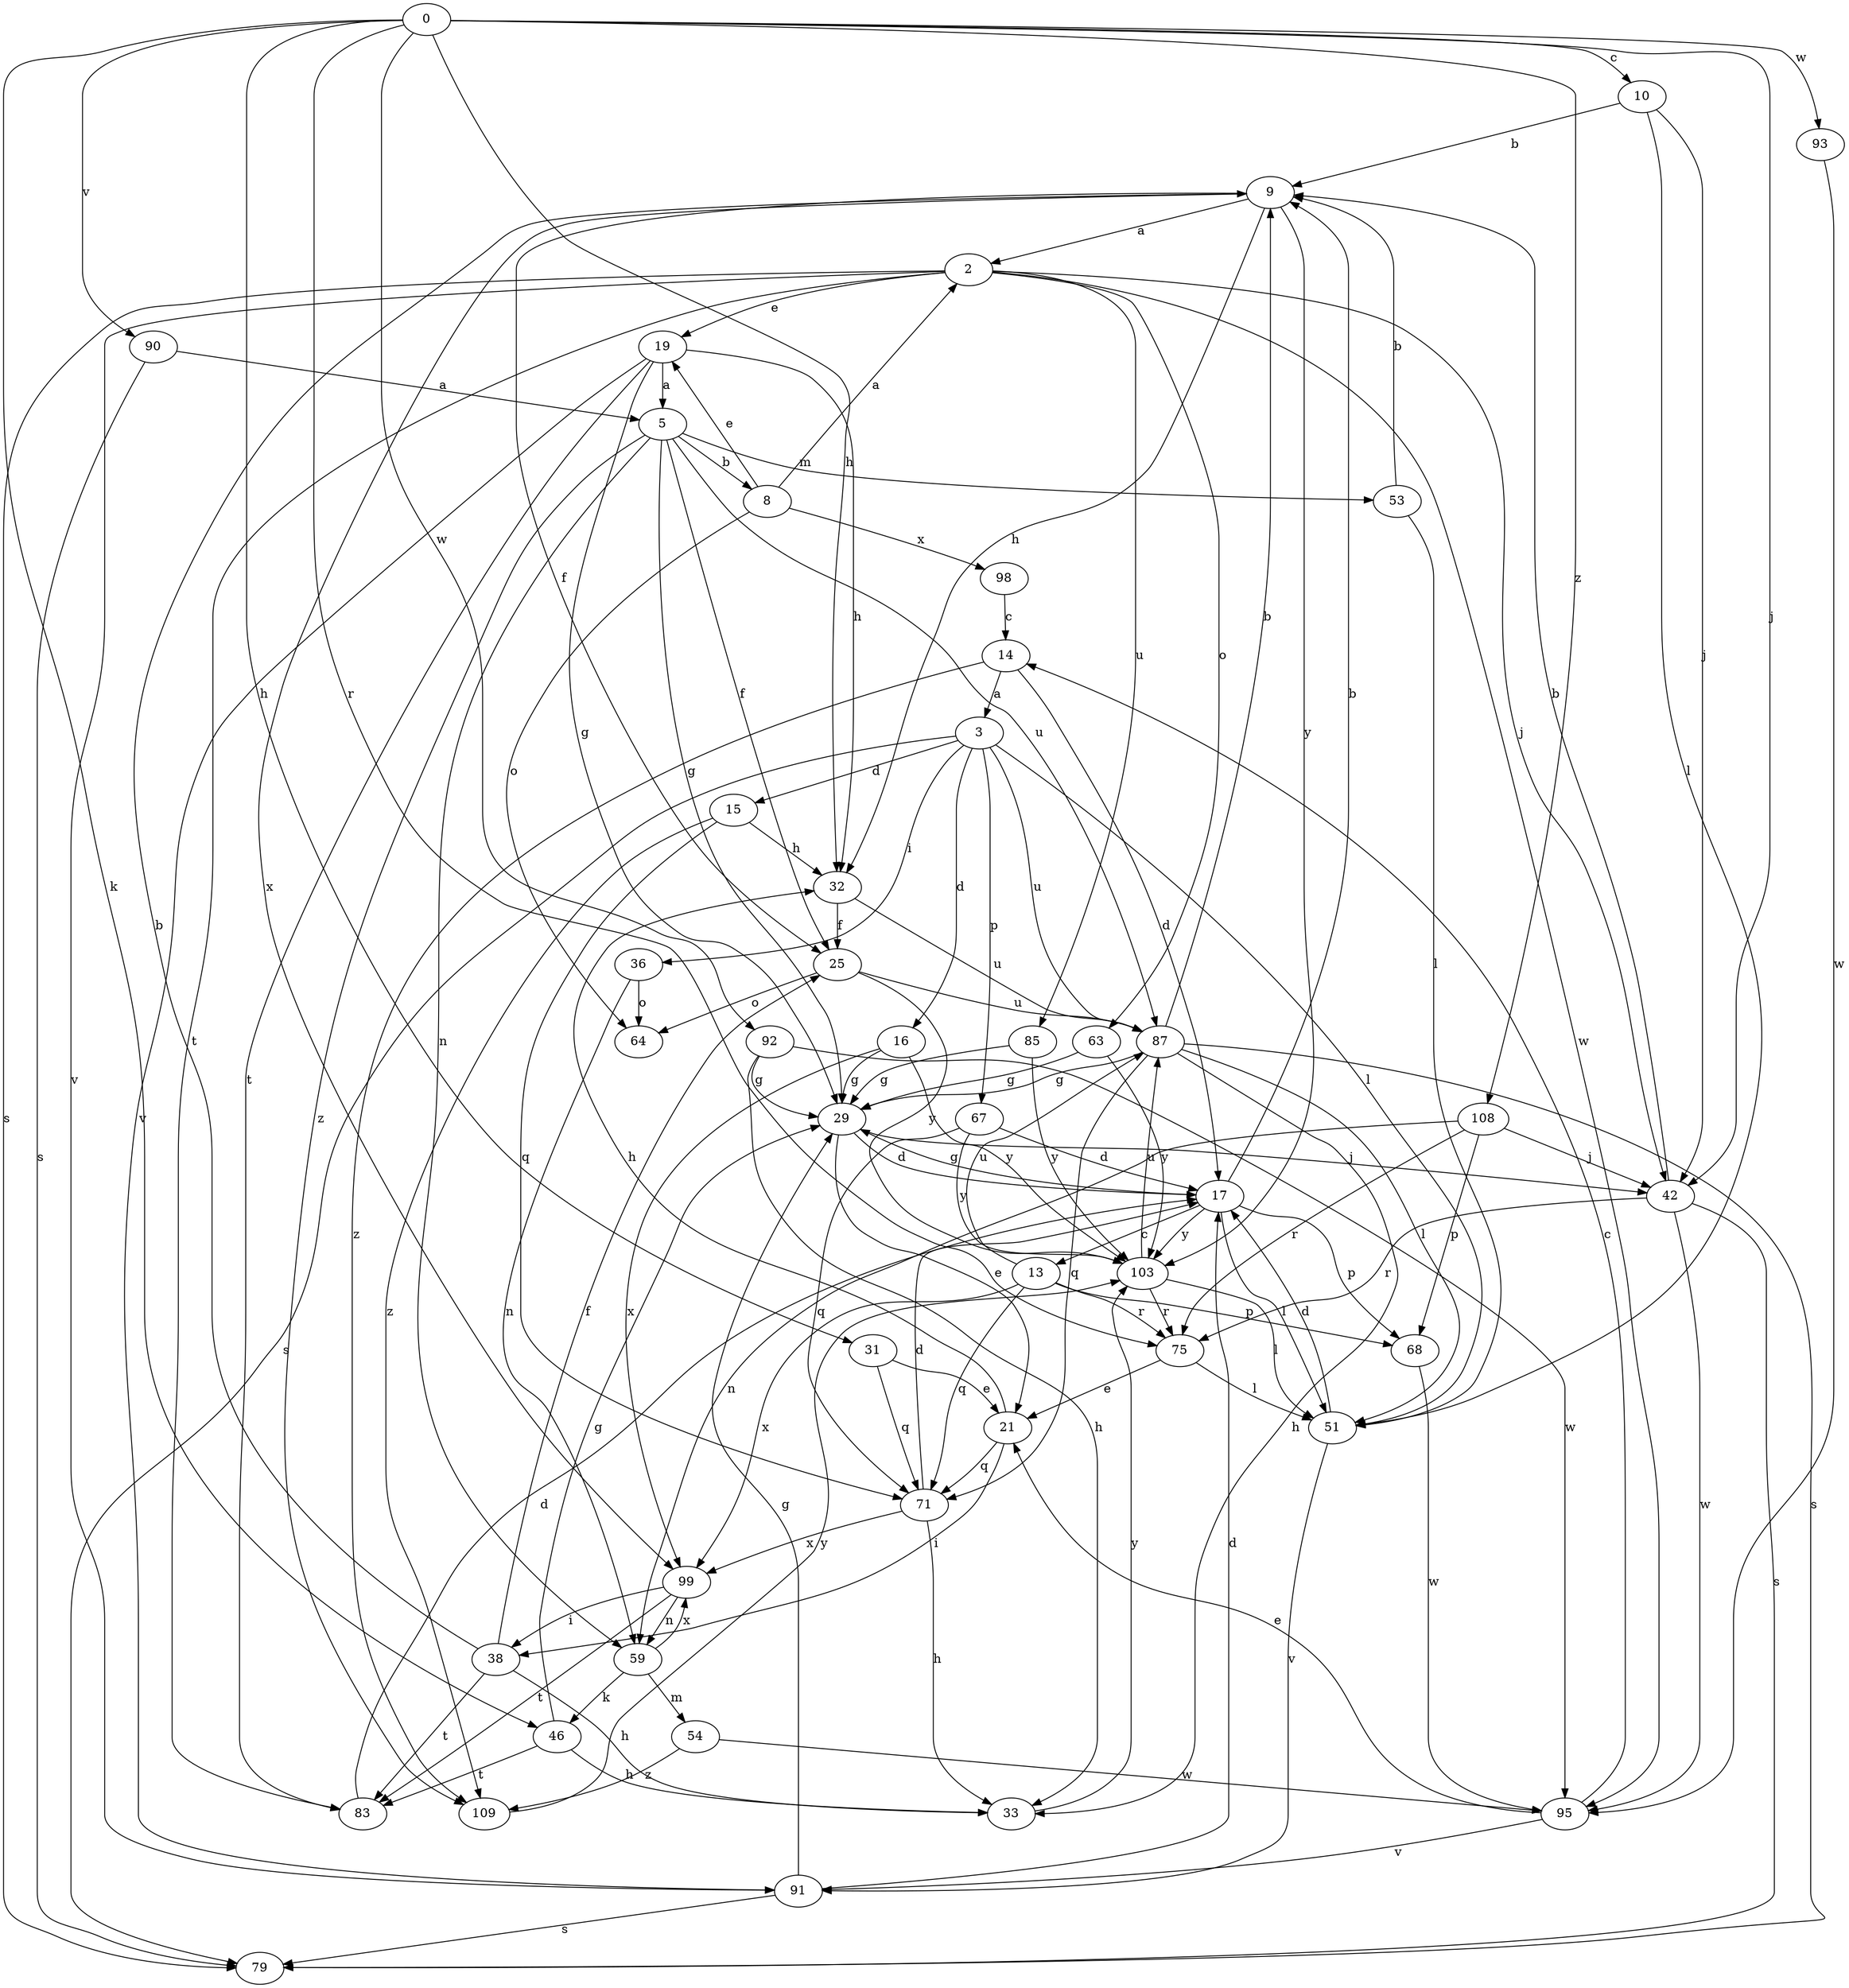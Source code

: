 strict digraph  {
0;
2;
3;
5;
8;
9;
10;
13;
14;
15;
16;
17;
19;
21;
25;
29;
31;
32;
33;
36;
38;
42;
46;
51;
53;
54;
59;
63;
64;
67;
68;
71;
75;
79;
83;
85;
87;
90;
91;
92;
93;
95;
98;
99;
103;
108;
109;
0 -> 10  [label=c];
0 -> 31  [label=h];
0 -> 32  [label=h];
0 -> 42  [label=j];
0 -> 46  [label=k];
0 -> 75  [label=r];
0 -> 90  [label=v];
0 -> 92  [label=w];
0 -> 93  [label=w];
0 -> 108  [label=z];
2 -> 19  [label=e];
2 -> 42  [label=j];
2 -> 63  [label=o];
2 -> 79  [label=s];
2 -> 83  [label=t];
2 -> 85  [label=u];
2 -> 91  [label=v];
2 -> 95  [label=w];
3 -> 15  [label=d];
3 -> 16  [label=d];
3 -> 36  [label=i];
3 -> 51  [label=l];
3 -> 67  [label=p];
3 -> 79  [label=s];
3 -> 87  [label=u];
5 -> 8  [label=b];
5 -> 25  [label=f];
5 -> 29  [label=g];
5 -> 53  [label=m];
5 -> 59  [label=n];
5 -> 87  [label=u];
5 -> 109  [label=z];
8 -> 2  [label=a];
8 -> 19  [label=e];
8 -> 64  [label=o];
8 -> 98  [label=x];
9 -> 2  [label=a];
9 -> 25  [label=f];
9 -> 32  [label=h];
9 -> 99  [label=x];
9 -> 103  [label=y];
10 -> 9  [label=b];
10 -> 42  [label=j];
10 -> 51  [label=l];
13 -> 68  [label=p];
13 -> 71  [label=q];
13 -> 75  [label=r];
13 -> 87  [label=u];
13 -> 99  [label=x];
14 -> 3  [label=a];
14 -> 17  [label=d];
14 -> 109  [label=z];
15 -> 32  [label=h];
15 -> 71  [label=q];
15 -> 109  [label=z];
16 -> 29  [label=g];
16 -> 99  [label=x];
16 -> 103  [label=y];
17 -> 9  [label=b];
17 -> 13  [label=c];
17 -> 29  [label=g];
17 -> 51  [label=l];
17 -> 68  [label=p];
17 -> 103  [label=y];
19 -> 5  [label=a];
19 -> 29  [label=g];
19 -> 32  [label=h];
19 -> 83  [label=t];
19 -> 91  [label=v];
21 -> 32  [label=h];
21 -> 38  [label=i];
21 -> 71  [label=q];
25 -> 64  [label=o];
25 -> 87  [label=u];
25 -> 103  [label=y];
29 -> 17  [label=d];
29 -> 21  [label=e];
29 -> 42  [label=j];
31 -> 21  [label=e];
31 -> 71  [label=q];
32 -> 25  [label=f];
32 -> 87  [label=u];
33 -> 103  [label=y];
36 -> 59  [label=n];
36 -> 64  [label=o];
38 -> 9  [label=b];
38 -> 25  [label=f];
38 -> 33  [label=h];
38 -> 83  [label=t];
42 -> 9  [label=b];
42 -> 75  [label=r];
42 -> 79  [label=s];
42 -> 95  [label=w];
46 -> 29  [label=g];
46 -> 33  [label=h];
46 -> 83  [label=t];
51 -> 17  [label=d];
51 -> 91  [label=v];
53 -> 9  [label=b];
53 -> 51  [label=l];
54 -> 95  [label=w];
54 -> 109  [label=z];
59 -> 46  [label=k];
59 -> 54  [label=m];
59 -> 99  [label=x];
63 -> 29  [label=g];
63 -> 103  [label=y];
67 -> 17  [label=d];
67 -> 71  [label=q];
67 -> 103  [label=y];
68 -> 95  [label=w];
71 -> 17  [label=d];
71 -> 33  [label=h];
71 -> 99  [label=x];
75 -> 21  [label=e];
75 -> 51  [label=l];
83 -> 17  [label=d];
85 -> 29  [label=g];
85 -> 103  [label=y];
87 -> 9  [label=b];
87 -> 29  [label=g];
87 -> 33  [label=h];
87 -> 51  [label=l];
87 -> 71  [label=q];
87 -> 79  [label=s];
90 -> 5  [label=a];
90 -> 79  [label=s];
91 -> 17  [label=d];
91 -> 29  [label=g];
91 -> 79  [label=s];
92 -> 29  [label=g];
92 -> 33  [label=h];
92 -> 95  [label=w];
93 -> 95  [label=w];
95 -> 14  [label=c];
95 -> 21  [label=e];
95 -> 91  [label=v];
98 -> 14  [label=c];
99 -> 38  [label=i];
99 -> 59  [label=n];
99 -> 83  [label=t];
103 -> 51  [label=l];
103 -> 75  [label=r];
103 -> 87  [label=u];
108 -> 42  [label=j];
108 -> 59  [label=n];
108 -> 68  [label=p];
108 -> 75  [label=r];
109 -> 103  [label=y];
}
